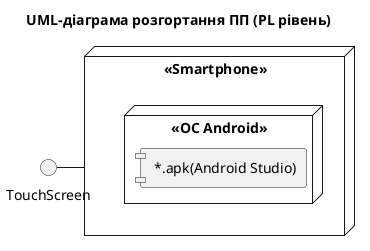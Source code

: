 @startuml

title UML-діаграма розгортання ПП (PL рівень)

skinparam componentStyle uml1

node "<<Smartphone>>" as smartphone {
node "<<OC Android>>" {
component [ *.apk(Android Studio)]
}
}

interface TouchScreen

TouchScreen - smartphone

@enduml
